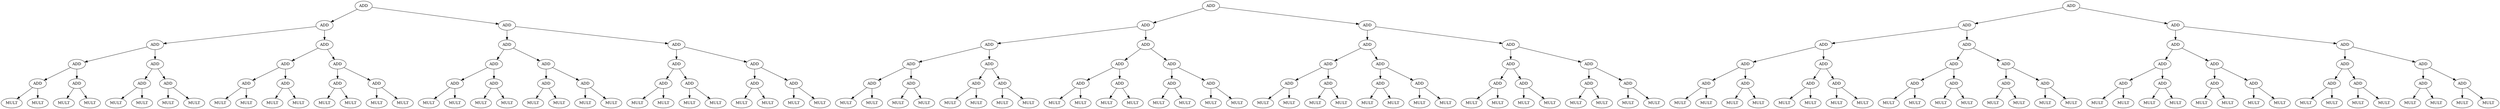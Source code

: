 strict digraph  {
0[label=ADD];
1[label=ADD];
2[label=ADD];
3[label=ADD];
4[label=ADD];
5[label=ADD];
6[label=ADD];
7[label=ADD];
8[label=ADD];
9[label=ADD];
10[label=ADD];
11[label=ADD];
12[label=ADD];
13[label=ADD];
14[label=ADD];
15[label=ADD];
16[label=ADD];
17[label=ADD];
18[label=ADD];
19[label=ADD];
20[label=ADD];
21[label=ADD];
22[label=ADD];
23[label=ADD];
24[label=ADD];
25[label=ADD];
26[label=ADD];
27[label=ADD];
28[label=ADD];
29[label=ADD];
30[label=ADD];
31[label=MULT];
32[label=MULT];
33[label=MULT];
34[label=MULT];
35[label=MULT];
36[label=MULT];
37[label=MULT];
38[label=MULT];
39[label=MULT];
40[label=MULT];
41[label=MULT];
42[label=MULT];
43[label=MULT];
44[label=MULT];
45[label=MULT];
46[label=MULT];
47[label=MULT];
48[label=MULT];
49[label=MULT];
50[label=MULT];
51[label=MULT];
52[label=MULT];
53[label=MULT];
54[label=MULT];
55[label=MULT];
56[label=MULT];
57[label=MULT];
58[label=MULT];
59[label=MULT];
60[label=MULT];
61[label=MULT];
62[label=MULT];
63[label=ADD];
64[label=ADD];
65[label=ADD];
66[label=ADD];
67[label=ADD];
68[label=ADD];
69[label=ADD];
70[label=ADD];
71[label=ADD];
72[label=ADD];
73[label=ADD];
74[label=ADD];
75[label=ADD];
76[label=ADD];
77[label=ADD];
78[label=ADD];
79[label=ADD];
80[label=ADD];
81[label=ADD];
82[label=ADD];
83[label=ADD];
84[label=ADD];
85[label=ADD];
86[label=ADD];
87[label=ADD];
88[label=ADD];
89[label=ADD];
90[label=ADD];
91[label=ADD];
92[label=ADD];
93[label=ADD];
94[label=MULT];
95[label=MULT];
96[label=MULT];
97[label=MULT];
98[label=MULT];
99[label=MULT];
100[label=MULT];
101[label=MULT];
102[label=MULT];
103[label=MULT];
104[label=MULT];
105[label=MULT];
106[label=MULT];
107[label=MULT];
108[label=MULT];
109[label=MULT];
110[label=MULT];
111[label=MULT];
112[label=MULT];
113[label=MULT];
114[label=MULT];
115[label=MULT];
116[label=MULT];
117[label=MULT];
118[label=MULT];
119[label=MULT];
120[label=MULT];
121[label=MULT];
122[label=MULT];
123[label=MULT];
124[label=MULT];
125[label=MULT];
126[label=ADD];
127[label=ADD];
128[label=ADD];
129[label=ADD];
130[label=ADD];
131[label=ADD];
132[label=ADD];
133[label=ADD];
134[label=ADD];
135[label=ADD];
136[label=ADD];
137[label=ADD];
138[label=ADD];
139[label=ADD];
140[label=ADD];
141[label=ADD];
142[label=ADD];
143[label=ADD];
144[label=ADD];
145[label=ADD];
146[label=ADD];
147[label=ADD];
148[label=ADD];
149[label=ADD];
150[label=ADD];
151[label=ADD];
152[label=ADD];
153[label=ADD];
154[label=ADD];
155[label=ADD];
156[label=ADD];
157[label=MULT];
158[label=MULT];
159[label=MULT];
160[label=MULT];
161[label=MULT];
162[label=MULT];
163[label=MULT];
164[label=MULT];
165[label=MULT];
166[label=MULT];
167[label=MULT];
168[label=MULT];
169[label=MULT];
170[label=MULT];
171[label=MULT];
172[label=MULT];
173[label=MULT];
174[label=MULT];
175[label=MULT];
176[label=MULT];
177[label=MULT];
178[label=MULT];
179[label=MULT];
180[label=MULT];
181[label=MULT];
182[label=MULT];
183[label=MULT];
184[label=MULT];
185[label=MULT];
186[label=MULT];
187[label=MULT];
188[label=MULT];
0 -> 1;
0 -> 2;
1 -> 3;
1 -> 4;
2 -> 5;
2 -> 6;
3 -> 7;
3 -> 8;
4 -> 9;
4 -> 10;
5 -> 11;
5 -> 12;
6 -> 13;
6 -> 14;
7 -> 15;
7 -> 16;
8 -> 17;
8 -> 18;
9 -> 19;
9 -> 20;
10 -> 21;
10 -> 22;
11 -> 23;
11 -> 24;
12 -> 25;
12 -> 26;
13 -> 27;
13 -> 28;
14 -> 29;
14 -> 30;
15 -> 31;
15 -> 32;
16 -> 33;
16 -> 34;
17 -> 35;
17 -> 36;
18 -> 37;
18 -> 38;
19 -> 39;
19 -> 40;
20 -> 41;
20 -> 42;
21 -> 43;
21 -> 44;
22 -> 45;
22 -> 46;
23 -> 47;
23 -> 48;
24 -> 49;
24 -> 50;
25 -> 51;
25 -> 52;
26 -> 53;
26 -> 54;
27 -> 55;
27 -> 56;
28 -> 57;
28 -> 58;
29 -> 59;
29 -> 60;
30 -> 61;
30 -> 62;
63 -> 64;
63 -> 65;
64 -> 66;
64 -> 67;
65 -> 68;
65 -> 69;
66 -> 70;
66 -> 71;
67 -> 72;
67 -> 73;
68 -> 74;
68 -> 75;
69 -> 76;
69 -> 77;
70 -> 78;
70 -> 79;
71 -> 80;
71 -> 81;
72 -> 82;
72 -> 83;
73 -> 84;
73 -> 85;
74 -> 86;
74 -> 87;
75 -> 88;
75 -> 89;
76 -> 90;
76 -> 91;
77 -> 92;
77 -> 93;
78 -> 94;
78 -> 95;
79 -> 96;
79 -> 97;
80 -> 98;
80 -> 99;
81 -> 100;
81 -> 101;
82 -> 102;
82 -> 103;
83 -> 104;
83 -> 105;
84 -> 106;
84 -> 107;
85 -> 108;
85 -> 109;
86 -> 110;
86 -> 111;
87 -> 112;
87 -> 113;
88 -> 114;
88 -> 115;
89 -> 116;
89 -> 117;
90 -> 118;
90 -> 119;
91 -> 120;
91 -> 121;
92 -> 122;
92 -> 123;
93 -> 124;
93 -> 125;
126 -> 127;
126 -> 128;
127 -> 129;
127 -> 130;
128 -> 131;
128 -> 132;
129 -> 133;
129 -> 134;
130 -> 135;
130 -> 136;
131 -> 137;
131 -> 138;
132 -> 139;
132 -> 140;
133 -> 141;
133 -> 142;
134 -> 143;
134 -> 144;
135 -> 145;
135 -> 146;
136 -> 147;
136 -> 148;
137 -> 149;
137 -> 150;
138 -> 151;
138 -> 152;
139 -> 153;
139 -> 154;
140 -> 155;
140 -> 156;
141 -> 157;
141 -> 158;
142 -> 159;
142 -> 160;
143 -> 161;
143 -> 162;
144 -> 163;
144 -> 164;
145 -> 165;
145 -> 166;
146 -> 167;
146 -> 168;
147 -> 169;
147 -> 170;
148 -> 171;
148 -> 172;
149 -> 173;
149 -> 174;
150 -> 175;
150 -> 176;
151 -> 177;
151 -> 178;
152 -> 179;
152 -> 180;
153 -> 181;
153 -> 182;
154 -> 183;
154 -> 184;
155 -> 185;
155 -> 186;
156 -> 187;
156 -> 188;
}
